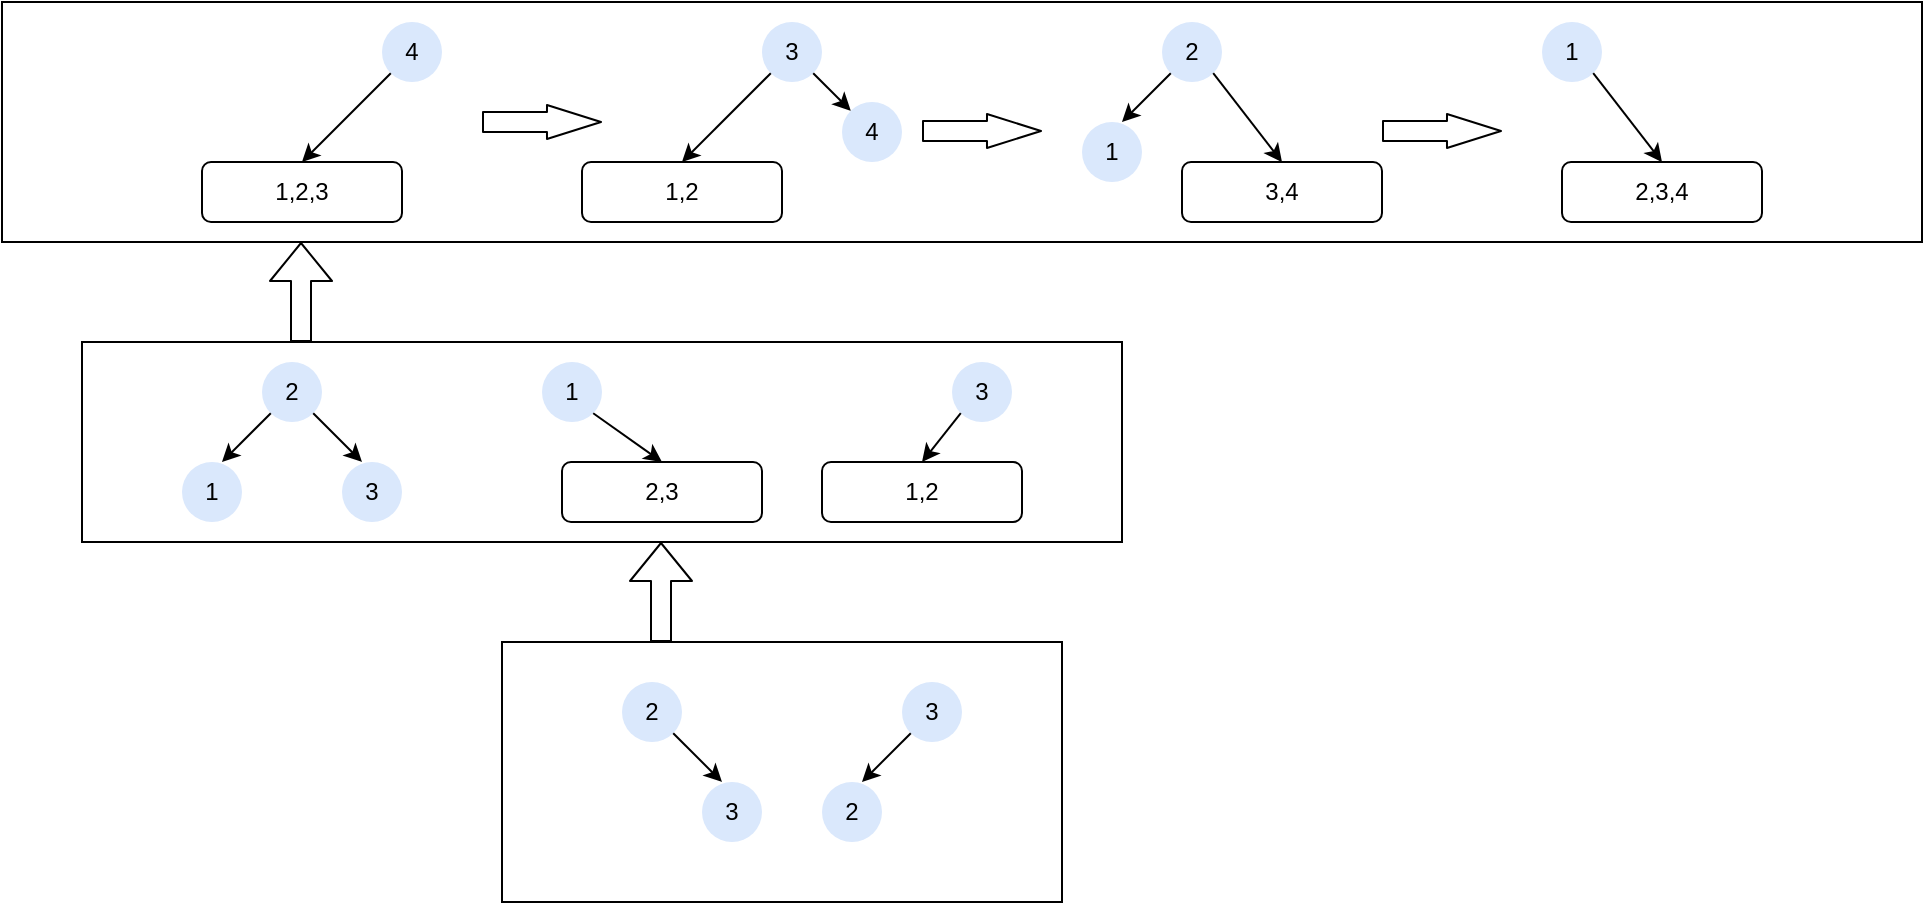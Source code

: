 <mxfile version="14.6.13" type="github">
  <diagram name="Page-1" id="9f46799a-70d6-7492-0946-bef42562c5a5">
    <mxGraphModel dx="1422" dy="762" grid="1" gridSize="10" guides="1" tooltips="1" connect="1" arrows="1" fold="1" page="1" pageScale="1" pageWidth="1100" pageHeight="850" background="none" math="0" shadow="0">
      <root>
        <mxCell id="0" />
        <mxCell id="1" parent="0" />
        <mxCell id="Mzs79qKyCSIvJTveCNPv-1" value="4" style="ellipse;whiteSpace=wrap;html=1;aspect=fixed;fillColor=#dae8fc;strokeColor=none;" vertex="1" parent="1">
          <mxGeometry x="220" y="220" width="30" height="30" as="geometry" />
        </mxCell>
        <mxCell id="Mzs79qKyCSIvJTveCNPv-4" value="1,2,3" style="rounded=1;whiteSpace=wrap;html=1;" vertex="1" parent="1">
          <mxGeometry x="130" y="290" width="100" height="30" as="geometry" />
        </mxCell>
        <mxCell id="Mzs79qKyCSIvJTveCNPv-6" value="" style="endArrow=classic;html=1;exitX=0;exitY=1;exitDx=0;exitDy=0;entryX=0.5;entryY=0;entryDx=0;entryDy=0;" edge="1" parent="1" source="Mzs79qKyCSIvJTveCNPv-1" target="Mzs79qKyCSIvJTveCNPv-4">
          <mxGeometry width="50" height="50" relative="1" as="geometry">
            <mxPoint x="320" y="280" as="sourcePoint" />
            <mxPoint x="370" y="230" as="targetPoint" />
          </mxGeometry>
        </mxCell>
        <mxCell id="Mzs79qKyCSIvJTveCNPv-7" value="" style="shape=flexArrow;endArrow=classic;html=1;width=10;endSize=8.67;endWidth=6;" edge="1" parent="1">
          <mxGeometry width="50" height="50" relative="1" as="geometry">
            <mxPoint x="270" y="270" as="sourcePoint" />
            <mxPoint x="330" y="270" as="targetPoint" />
          </mxGeometry>
        </mxCell>
        <mxCell id="Mzs79qKyCSIvJTveCNPv-8" value="3" style="ellipse;whiteSpace=wrap;html=1;aspect=fixed;fillColor=#dae8fc;strokeColor=none;" vertex="1" parent="1">
          <mxGeometry x="410" y="220" width="30" height="30" as="geometry" />
        </mxCell>
        <mxCell id="Mzs79qKyCSIvJTveCNPv-9" value="1,2" style="rounded=1;whiteSpace=wrap;html=1;" vertex="1" parent="1">
          <mxGeometry x="320" y="290" width="100" height="30" as="geometry" />
        </mxCell>
        <mxCell id="Mzs79qKyCSIvJTveCNPv-10" value="" style="endArrow=classic;html=1;exitX=0;exitY=1;exitDx=0;exitDy=0;entryX=0.5;entryY=0;entryDx=0;entryDy=0;" edge="1" parent="1" source="Mzs79qKyCSIvJTveCNPv-8" target="Mzs79qKyCSIvJTveCNPv-9">
          <mxGeometry width="50" height="50" relative="1" as="geometry">
            <mxPoint x="510" y="280" as="sourcePoint" />
            <mxPoint x="560" y="230" as="targetPoint" />
          </mxGeometry>
        </mxCell>
        <mxCell id="Mzs79qKyCSIvJTveCNPv-11" value="4" style="ellipse;whiteSpace=wrap;html=1;aspect=fixed;fillColor=#dae8fc;strokeColor=none;" vertex="1" parent="1">
          <mxGeometry x="450" y="260" width="30" height="30" as="geometry" />
        </mxCell>
        <mxCell id="Mzs79qKyCSIvJTveCNPv-13" value="" style="endArrow=classic;html=1;exitX=1;exitY=1;exitDx=0;exitDy=0;entryX=0;entryY=0;entryDx=0;entryDy=0;" edge="1" parent="1" source="Mzs79qKyCSIvJTveCNPv-8" target="Mzs79qKyCSIvJTveCNPv-11">
          <mxGeometry width="50" height="50" relative="1" as="geometry">
            <mxPoint x="424.393" y="255.607" as="sourcePoint" />
            <mxPoint x="380" y="300" as="targetPoint" />
          </mxGeometry>
        </mxCell>
        <mxCell id="Mzs79qKyCSIvJTveCNPv-15" value="" style="shape=flexArrow;endArrow=classic;html=1;width=10;endSize=8.67;endWidth=6;" edge="1" parent="1">
          <mxGeometry width="50" height="50" relative="1" as="geometry">
            <mxPoint x="490" y="274.5" as="sourcePoint" />
            <mxPoint x="550" y="274.5" as="targetPoint" />
          </mxGeometry>
        </mxCell>
        <mxCell id="Mzs79qKyCSIvJTveCNPv-16" value="2" style="ellipse;whiteSpace=wrap;html=1;aspect=fixed;fillColor=#dae8fc;strokeColor=none;" vertex="1" parent="1">
          <mxGeometry x="610" y="220" width="30" height="30" as="geometry" />
        </mxCell>
        <mxCell id="Mzs79qKyCSIvJTveCNPv-18" value="" style="endArrow=classic;html=1;exitX=0;exitY=1;exitDx=0;exitDy=0;" edge="1" parent="1" source="Mzs79qKyCSIvJTveCNPv-16">
          <mxGeometry width="50" height="50" relative="1" as="geometry">
            <mxPoint x="710" y="280" as="sourcePoint" />
            <mxPoint x="590" y="270" as="targetPoint" />
          </mxGeometry>
        </mxCell>
        <mxCell id="Mzs79qKyCSIvJTveCNPv-20" value="" style="endArrow=classic;html=1;exitX=1;exitY=1;exitDx=0;exitDy=0;entryX=0.5;entryY=0;entryDx=0;entryDy=0;" edge="1" parent="1" source="Mzs79qKyCSIvJTveCNPv-16" target="Mzs79qKyCSIvJTveCNPv-24">
          <mxGeometry width="50" height="50" relative="1" as="geometry">
            <mxPoint x="624.393" y="255.607" as="sourcePoint" />
            <mxPoint x="654.393" y="264.393" as="targetPoint" />
          </mxGeometry>
        </mxCell>
        <mxCell id="Mzs79qKyCSIvJTveCNPv-21" value="" style="shape=flexArrow;endArrow=classic;html=1;width=10;endSize=8.67;endWidth=6;" edge="1" parent="1">
          <mxGeometry width="50" height="50" relative="1" as="geometry">
            <mxPoint x="720" y="274.5" as="sourcePoint" />
            <mxPoint x="780" y="274.5" as="targetPoint" />
          </mxGeometry>
        </mxCell>
        <mxCell id="Mzs79qKyCSIvJTveCNPv-24" value="3,4" style="rounded=1;whiteSpace=wrap;html=1;" vertex="1" parent="1">
          <mxGeometry x="620" y="290" width="100" height="30" as="geometry" />
        </mxCell>
        <mxCell id="Mzs79qKyCSIvJTveCNPv-26" value="1" style="ellipse;whiteSpace=wrap;html=1;aspect=fixed;fillColor=#dae8fc;strokeColor=none;" vertex="1" parent="1">
          <mxGeometry x="570" y="270" width="30" height="30" as="geometry" />
        </mxCell>
        <mxCell id="Mzs79qKyCSIvJTveCNPv-27" value="1" style="ellipse;whiteSpace=wrap;html=1;aspect=fixed;fillColor=#dae8fc;strokeColor=none;" vertex="1" parent="1">
          <mxGeometry x="800" y="220" width="30" height="30" as="geometry" />
        </mxCell>
        <mxCell id="Mzs79qKyCSIvJTveCNPv-29" value="" style="endArrow=classic;html=1;exitX=1;exitY=1;exitDx=0;exitDy=0;entryX=0.5;entryY=0;entryDx=0;entryDy=0;" edge="1" parent="1" source="Mzs79qKyCSIvJTveCNPv-27" target="Mzs79qKyCSIvJTveCNPv-30">
          <mxGeometry width="50" height="50" relative="1" as="geometry">
            <mxPoint x="814.393" y="255.607" as="sourcePoint" />
            <mxPoint x="844.393" y="264.393" as="targetPoint" />
          </mxGeometry>
        </mxCell>
        <mxCell id="Mzs79qKyCSIvJTveCNPv-30" value="2,3,4" style="rounded=1;whiteSpace=wrap;html=1;" vertex="1" parent="1">
          <mxGeometry x="810" y="290" width="100" height="30" as="geometry" />
        </mxCell>
        <mxCell id="Mzs79qKyCSIvJTveCNPv-32" value="" style="shape=flexArrow;endArrow=classic;html=1;" edge="1" parent="1">
          <mxGeometry width="50" height="50" relative="1" as="geometry">
            <mxPoint x="179.5" y="380" as="sourcePoint" />
            <mxPoint x="179.5" y="330" as="targetPoint" />
            <Array as="points">
              <mxPoint x="179.5" y="380" />
            </Array>
          </mxGeometry>
        </mxCell>
        <mxCell id="Mzs79qKyCSIvJTveCNPv-33" value="2" style="ellipse;whiteSpace=wrap;html=1;aspect=fixed;fillColor=#dae8fc;strokeColor=none;" vertex="1" parent="1">
          <mxGeometry x="160" y="390" width="30" height="30" as="geometry" />
        </mxCell>
        <mxCell id="Mzs79qKyCSIvJTveCNPv-34" value="" style="endArrow=classic;html=1;exitX=0;exitY=1;exitDx=0;exitDy=0;" edge="1" parent="1" source="Mzs79qKyCSIvJTveCNPv-33">
          <mxGeometry width="50" height="50" relative="1" as="geometry">
            <mxPoint x="260" y="450" as="sourcePoint" />
            <mxPoint x="140" y="440" as="targetPoint" />
          </mxGeometry>
        </mxCell>
        <mxCell id="Mzs79qKyCSIvJTveCNPv-35" value="" style="endArrow=classic;html=1;exitX=1;exitY=1;exitDx=0;exitDy=0;" edge="1" parent="1" source="Mzs79qKyCSIvJTveCNPv-33">
          <mxGeometry width="50" height="50" relative="1" as="geometry">
            <mxPoint x="174.393" y="425.607" as="sourcePoint" />
            <mxPoint x="210" y="440" as="targetPoint" />
          </mxGeometry>
        </mxCell>
        <mxCell id="Mzs79qKyCSIvJTveCNPv-37" value="1" style="ellipse;whiteSpace=wrap;html=1;aspect=fixed;fillColor=#dae8fc;strokeColor=none;" vertex="1" parent="1">
          <mxGeometry x="120" y="440" width="30" height="30" as="geometry" />
        </mxCell>
        <mxCell id="Mzs79qKyCSIvJTveCNPv-38" value="3" style="ellipse;whiteSpace=wrap;html=1;aspect=fixed;fillColor=#dae8fc;strokeColor=none;" vertex="1" parent="1">
          <mxGeometry x="200" y="440" width="30" height="30" as="geometry" />
        </mxCell>
        <mxCell id="Mzs79qKyCSIvJTveCNPv-45" value="1" style="ellipse;whiteSpace=wrap;html=1;aspect=fixed;fillColor=#dae8fc;strokeColor=none;" vertex="1" parent="1">
          <mxGeometry x="300" y="390" width="30" height="30" as="geometry" />
        </mxCell>
        <mxCell id="Mzs79qKyCSIvJTveCNPv-47" value="" style="endArrow=classic;html=1;exitX=1;exitY=1;exitDx=0;exitDy=0;entryX=0.5;entryY=0;entryDx=0;entryDy=0;" edge="1" parent="1" source="Mzs79qKyCSIvJTveCNPv-45" target="Mzs79qKyCSIvJTveCNPv-48">
          <mxGeometry width="50" height="50" relative="1" as="geometry">
            <mxPoint x="354.393" y="410.607" as="sourcePoint" />
            <mxPoint x="384.393" y="419.393" as="targetPoint" />
          </mxGeometry>
        </mxCell>
        <mxCell id="Mzs79qKyCSIvJTveCNPv-48" value="2,3" style="rounded=1;whiteSpace=wrap;html=1;" vertex="1" parent="1">
          <mxGeometry x="310" y="440" width="100" height="30" as="geometry" />
        </mxCell>
        <mxCell id="Mzs79qKyCSIvJTveCNPv-50" value="3" style="ellipse;whiteSpace=wrap;html=1;aspect=fixed;fillColor=#dae8fc;strokeColor=none;" vertex="1" parent="1">
          <mxGeometry x="505" y="390" width="30" height="30" as="geometry" />
        </mxCell>
        <mxCell id="Mzs79qKyCSIvJTveCNPv-51" value="" style="endArrow=classic;html=1;exitX=0;exitY=1;exitDx=0;exitDy=0;entryX=0.5;entryY=0;entryDx=0;entryDy=0;" edge="1" parent="1" source="Mzs79qKyCSIvJTveCNPv-50" target="Mzs79qKyCSIvJTveCNPv-53">
          <mxGeometry width="50" height="50" relative="1" as="geometry">
            <mxPoint x="600" y="420" as="sourcePoint" />
            <mxPoint x="480" y="410" as="targetPoint" />
          </mxGeometry>
        </mxCell>
        <mxCell id="Mzs79qKyCSIvJTveCNPv-53" value="1,2" style="rounded=1;whiteSpace=wrap;html=1;" vertex="1" parent="1">
          <mxGeometry x="440" y="440" width="100" height="30" as="geometry" />
        </mxCell>
        <mxCell id="Mzs79qKyCSIvJTveCNPv-55" value="" style="shape=flexArrow;endArrow=classic;html=1;" edge="1" parent="1">
          <mxGeometry width="50" height="50" relative="1" as="geometry">
            <mxPoint x="359.5" y="530" as="sourcePoint" />
            <mxPoint x="359.5" y="480" as="targetPoint" />
            <Array as="points">
              <mxPoint x="359.5" y="480" />
            </Array>
          </mxGeometry>
        </mxCell>
        <mxCell id="Mzs79qKyCSIvJTveCNPv-56" value="2" style="ellipse;whiteSpace=wrap;html=1;aspect=fixed;fillColor=#dae8fc;strokeColor=none;" vertex="1" parent="1">
          <mxGeometry x="340" y="550" width="30" height="30" as="geometry" />
        </mxCell>
        <mxCell id="Mzs79qKyCSIvJTveCNPv-58" value="" style="endArrow=classic;html=1;exitX=1;exitY=1;exitDx=0;exitDy=0;" edge="1" parent="1" source="Mzs79qKyCSIvJTveCNPv-56">
          <mxGeometry width="50" height="50" relative="1" as="geometry">
            <mxPoint x="354.393" y="585.607" as="sourcePoint" />
            <mxPoint x="390" y="600" as="targetPoint" />
          </mxGeometry>
        </mxCell>
        <mxCell id="Mzs79qKyCSIvJTveCNPv-60" value="3" style="ellipse;whiteSpace=wrap;html=1;aspect=fixed;fillColor=#dae8fc;strokeColor=none;" vertex="1" parent="1">
          <mxGeometry x="380" y="600" width="30" height="30" as="geometry" />
        </mxCell>
        <mxCell id="Mzs79qKyCSIvJTveCNPv-61" value="3" style="ellipse;whiteSpace=wrap;html=1;aspect=fixed;fillColor=#dae8fc;strokeColor=none;" vertex="1" parent="1">
          <mxGeometry x="480" y="550" width="30" height="30" as="geometry" />
        </mxCell>
        <mxCell id="Mzs79qKyCSIvJTveCNPv-62" value="" style="endArrow=classic;html=1;exitX=0;exitY=1;exitDx=0;exitDy=0;" edge="1" parent="1" source="Mzs79qKyCSIvJTveCNPv-61">
          <mxGeometry width="50" height="50" relative="1" as="geometry">
            <mxPoint x="580" y="610" as="sourcePoint" />
            <mxPoint x="460" y="600" as="targetPoint" />
          </mxGeometry>
        </mxCell>
        <mxCell id="Mzs79qKyCSIvJTveCNPv-64" value="2" style="ellipse;whiteSpace=wrap;html=1;aspect=fixed;fillColor=#dae8fc;strokeColor=none;" vertex="1" parent="1">
          <mxGeometry x="440" y="600" width="30" height="30" as="geometry" />
        </mxCell>
        <mxCell id="Mzs79qKyCSIvJTveCNPv-66" value="" style="rounded=0;whiteSpace=wrap;html=1;fillColor=none;" vertex="1" parent="1">
          <mxGeometry x="30" y="210" width="960" height="120" as="geometry" />
        </mxCell>
        <mxCell id="Mzs79qKyCSIvJTveCNPv-72" value="" style="rounded=0;whiteSpace=wrap;html=1;fillColor=none;" vertex="1" parent="1">
          <mxGeometry x="70" y="380" width="520" height="100" as="geometry" />
        </mxCell>
        <mxCell id="Mzs79qKyCSIvJTveCNPv-73" value="" style="rounded=0;whiteSpace=wrap;html=1;fillColor=none;" vertex="1" parent="1">
          <mxGeometry x="280" y="530" width="280" height="130" as="geometry" />
        </mxCell>
      </root>
    </mxGraphModel>
  </diagram>
</mxfile>
